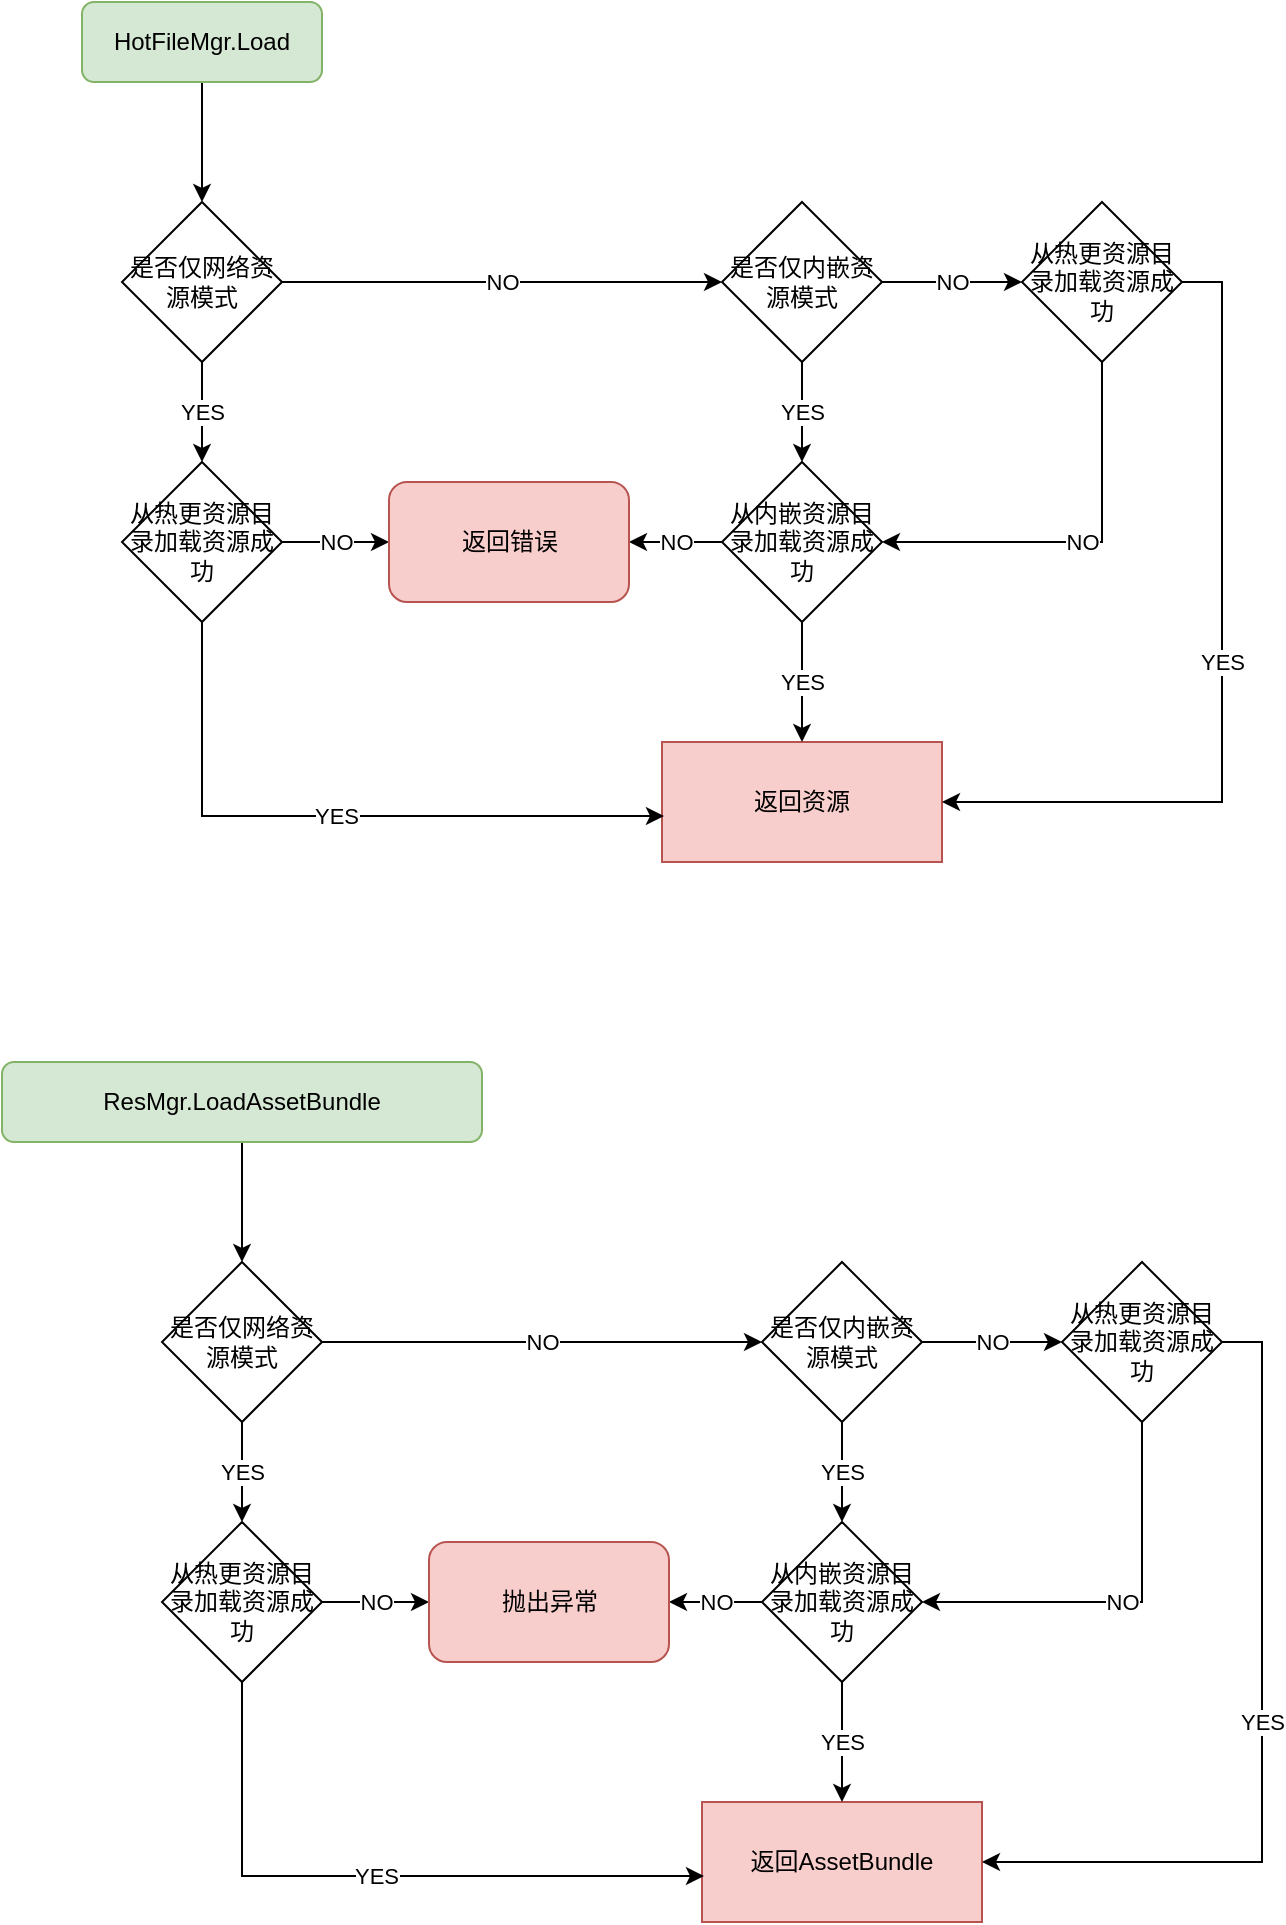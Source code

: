 <mxfile version="20.2.3" type="device"><diagram id="C5RBs43oDa-KdzZeNtuy" name="Page-1"><mxGraphModel dx="1422" dy="865" grid="1" gridSize="10" guides="1" tooltips="1" connect="1" arrows="1" fold="1" page="1" pageScale="1" pageWidth="827" pageHeight="1169" math="0" shadow="0"><root><mxCell id="WIyWlLk6GJQsqaUBKTNV-0"/><mxCell id="WIyWlLk6GJQsqaUBKTNV-1" parent="WIyWlLk6GJQsqaUBKTNV-0"/><mxCell id="y8ljHlE-nYR1V-ZYTRyt-1" style="edgeStyle=orthogonalEdgeStyle;rounded=0;orthogonalLoop=1;jettySize=auto;html=1;entryX=0.5;entryY=0;entryDx=0;entryDy=0;" parent="WIyWlLk6GJQsqaUBKTNV-1" source="WIyWlLk6GJQsqaUBKTNV-3" target="Wy8bCVDoZCnZlNbrPJRq-6" edge="1"><mxGeometry relative="1" as="geometry"><mxPoint x="160" y="140" as="targetPoint"/></mxGeometry></mxCell><mxCell id="WIyWlLk6GJQsqaUBKTNV-3" value="HotFileMgr.Load" style="rounded=1;whiteSpace=wrap;html=1;fontSize=12;glass=0;strokeWidth=1;shadow=0;fillColor=#d5e8d4;strokeColor=#82b366;" parent="WIyWlLk6GJQsqaUBKTNV-1" vertex="1"><mxGeometry x="100" y="80" width="120" height="40" as="geometry"/></mxCell><mxCell id="azAzzmDy0kdcBtm8sTHO-0" value="返回资源" style="rounded=1;whiteSpace=wrap;html=1;fillColor=#f8cecc;strokeColor=#b85450;arcSize=0;" parent="WIyWlLk6GJQsqaUBKTNV-1" vertex="1"><mxGeometry x="390" y="450" width="140" height="60" as="geometry"/></mxCell><mxCell id="Wy8bCVDoZCnZlNbrPJRq-3" value="YES" style="edgeStyle=orthogonalEdgeStyle;rounded=0;orthogonalLoop=1;jettySize=auto;html=1;exitX=0.5;exitY=1;exitDx=0;exitDy=0;entryX=0.007;entryY=0.617;entryDx=0;entryDy=0;entryPerimeter=0;" edge="1" parent="WIyWlLk6GJQsqaUBKTNV-1" source="Wy8bCVDoZCnZlNbrPJRq-1" target="azAzzmDy0kdcBtm8sTHO-0"><mxGeometry relative="1" as="geometry"/></mxCell><mxCell id="Wy8bCVDoZCnZlNbrPJRq-8" value="NO" style="edgeStyle=orthogonalEdgeStyle;rounded=0;orthogonalLoop=1;jettySize=auto;html=1;exitX=1;exitY=0.5;exitDx=0;exitDy=0;entryX=0;entryY=0.5;entryDx=0;entryDy=0;" edge="1" parent="WIyWlLk6GJQsqaUBKTNV-1" source="Wy8bCVDoZCnZlNbrPJRq-1" target="Wy8bCVDoZCnZlNbrPJRq-5"><mxGeometry relative="1" as="geometry"/></mxCell><mxCell id="Wy8bCVDoZCnZlNbrPJRq-1" value="从热更资源目录加载资源成功" style="rhombus;whiteSpace=wrap;html=1;" vertex="1" parent="WIyWlLk6GJQsqaUBKTNV-1"><mxGeometry x="120" y="310" width="80" height="80" as="geometry"/></mxCell><mxCell id="Wy8bCVDoZCnZlNbrPJRq-4" value="YES" style="edgeStyle=orthogonalEdgeStyle;rounded=0;orthogonalLoop=1;jettySize=auto;html=1;exitX=0.5;exitY=1;exitDx=0;exitDy=0;entryX=0.5;entryY=0;entryDx=0;entryDy=0;" edge="1" parent="WIyWlLk6GJQsqaUBKTNV-1" source="Wy8bCVDoZCnZlNbrPJRq-2" target="azAzzmDy0kdcBtm8sTHO-0"><mxGeometry relative="1" as="geometry"/></mxCell><mxCell id="Wy8bCVDoZCnZlNbrPJRq-9" value="NO" style="edgeStyle=orthogonalEdgeStyle;rounded=0;orthogonalLoop=1;jettySize=auto;html=1;exitX=0;exitY=0.5;exitDx=0;exitDy=0;entryX=1;entryY=0.5;entryDx=0;entryDy=0;" edge="1" parent="WIyWlLk6GJQsqaUBKTNV-1" source="Wy8bCVDoZCnZlNbrPJRq-2" target="Wy8bCVDoZCnZlNbrPJRq-5"><mxGeometry relative="1" as="geometry"/></mxCell><mxCell id="Wy8bCVDoZCnZlNbrPJRq-2" value="从内嵌资源目录加载资源成功" style="rhombus;whiteSpace=wrap;html=1;" vertex="1" parent="WIyWlLk6GJQsqaUBKTNV-1"><mxGeometry x="420" y="310" width="80" height="80" as="geometry"/></mxCell><mxCell id="Wy8bCVDoZCnZlNbrPJRq-5" value="返回错误" style="rounded=1;whiteSpace=wrap;html=1;fillColor=#f8cecc;strokeColor=#b85450;" vertex="1" parent="WIyWlLk6GJQsqaUBKTNV-1"><mxGeometry x="253.5" y="320" width="120" height="60" as="geometry"/></mxCell><mxCell id="Wy8bCVDoZCnZlNbrPJRq-7" value="YES" style="edgeStyle=orthogonalEdgeStyle;rounded=0;orthogonalLoop=1;jettySize=auto;html=1;exitX=0.5;exitY=1;exitDx=0;exitDy=0;entryX=0.5;entryY=0;entryDx=0;entryDy=0;" edge="1" parent="WIyWlLk6GJQsqaUBKTNV-1" source="Wy8bCVDoZCnZlNbrPJRq-6" target="Wy8bCVDoZCnZlNbrPJRq-1"><mxGeometry relative="1" as="geometry"/></mxCell><mxCell id="Wy8bCVDoZCnZlNbrPJRq-11" value="NO" style="edgeStyle=orthogonalEdgeStyle;rounded=0;orthogonalLoop=1;jettySize=auto;html=1;" edge="1" parent="WIyWlLk6GJQsqaUBKTNV-1" source="Wy8bCVDoZCnZlNbrPJRq-6" target="Wy8bCVDoZCnZlNbrPJRq-10"><mxGeometry relative="1" as="geometry"/></mxCell><mxCell id="Wy8bCVDoZCnZlNbrPJRq-6" value="是否仅网络资源模式" style="rhombus;whiteSpace=wrap;html=1;" vertex="1" parent="WIyWlLk6GJQsqaUBKTNV-1"><mxGeometry x="120" y="180" width="80" height="80" as="geometry"/></mxCell><mxCell id="Wy8bCVDoZCnZlNbrPJRq-12" value="YES" style="edgeStyle=orthogonalEdgeStyle;rounded=0;orthogonalLoop=1;jettySize=auto;html=1;exitX=0.5;exitY=1;exitDx=0;exitDy=0;entryX=0.5;entryY=0;entryDx=0;entryDy=0;" edge="1" parent="WIyWlLk6GJQsqaUBKTNV-1" source="Wy8bCVDoZCnZlNbrPJRq-10" target="Wy8bCVDoZCnZlNbrPJRq-2"><mxGeometry relative="1" as="geometry"/></mxCell><mxCell id="Wy8bCVDoZCnZlNbrPJRq-18" value="NO" style="edgeStyle=orthogonalEdgeStyle;rounded=0;orthogonalLoop=1;jettySize=auto;html=1;exitX=1;exitY=0.5;exitDx=0;exitDy=0;entryX=0;entryY=0.5;entryDx=0;entryDy=0;" edge="1" parent="WIyWlLk6GJQsqaUBKTNV-1" source="Wy8bCVDoZCnZlNbrPJRq-10" target="Wy8bCVDoZCnZlNbrPJRq-17"><mxGeometry relative="1" as="geometry"/></mxCell><mxCell id="Wy8bCVDoZCnZlNbrPJRq-10" value="是否仅内嵌资源模式" style="rhombus;whiteSpace=wrap;html=1;" vertex="1" parent="WIyWlLk6GJQsqaUBKTNV-1"><mxGeometry x="420" y="180" width="80" height="80" as="geometry"/></mxCell><mxCell id="Wy8bCVDoZCnZlNbrPJRq-19" value="NO" style="edgeStyle=orthogonalEdgeStyle;rounded=0;orthogonalLoop=1;jettySize=auto;html=1;exitX=0.5;exitY=1;exitDx=0;exitDy=0;entryX=1;entryY=0.5;entryDx=0;entryDy=0;" edge="1" parent="WIyWlLk6GJQsqaUBKTNV-1" source="Wy8bCVDoZCnZlNbrPJRq-17" target="Wy8bCVDoZCnZlNbrPJRq-2"><mxGeometry relative="1" as="geometry"/></mxCell><mxCell id="Wy8bCVDoZCnZlNbrPJRq-20" value="YES" style="edgeStyle=orthogonalEdgeStyle;rounded=0;orthogonalLoop=1;jettySize=auto;html=1;exitX=1;exitY=0.5;exitDx=0;exitDy=0;entryX=1;entryY=0.5;entryDx=0;entryDy=0;" edge="1" parent="WIyWlLk6GJQsqaUBKTNV-1" source="Wy8bCVDoZCnZlNbrPJRq-17" target="azAzzmDy0kdcBtm8sTHO-0"><mxGeometry relative="1" as="geometry"/></mxCell><mxCell id="Wy8bCVDoZCnZlNbrPJRq-17" value="从热更资源目录加载资源成功" style="rhombus;whiteSpace=wrap;html=1;" vertex="1" parent="WIyWlLk6GJQsqaUBKTNV-1"><mxGeometry x="570" y="180" width="80" height="80" as="geometry"/></mxCell><mxCell id="Wy8bCVDoZCnZlNbrPJRq-21" style="edgeStyle=orthogonalEdgeStyle;rounded=0;orthogonalLoop=1;jettySize=auto;html=1;entryX=0.5;entryY=0;entryDx=0;entryDy=0;" edge="1" parent="WIyWlLk6GJQsqaUBKTNV-1" source="Wy8bCVDoZCnZlNbrPJRq-22" target="Wy8bCVDoZCnZlNbrPJRq-33"><mxGeometry relative="1" as="geometry"><mxPoint x="180" y="670" as="targetPoint"/></mxGeometry></mxCell><mxCell id="Wy8bCVDoZCnZlNbrPJRq-22" value="ResMgr.LoadAssetBundle" style="rounded=1;whiteSpace=wrap;html=1;fontSize=12;glass=0;strokeWidth=1;shadow=0;fillColor=#d5e8d4;strokeColor=#82b366;" vertex="1" parent="WIyWlLk6GJQsqaUBKTNV-1"><mxGeometry x="60" y="610" width="240" height="40" as="geometry"/></mxCell><mxCell id="Wy8bCVDoZCnZlNbrPJRq-23" value="返回AssetBundle" style="rounded=1;whiteSpace=wrap;html=1;fillColor=#f8cecc;strokeColor=#b85450;arcSize=0;" vertex="1" parent="WIyWlLk6GJQsqaUBKTNV-1"><mxGeometry x="410" y="980" width="140" height="60" as="geometry"/></mxCell><mxCell id="Wy8bCVDoZCnZlNbrPJRq-24" value="YES" style="edgeStyle=orthogonalEdgeStyle;rounded=0;orthogonalLoop=1;jettySize=auto;html=1;exitX=0.5;exitY=1;exitDx=0;exitDy=0;entryX=0.007;entryY=0.617;entryDx=0;entryDy=0;entryPerimeter=0;" edge="1" parent="WIyWlLk6GJQsqaUBKTNV-1" source="Wy8bCVDoZCnZlNbrPJRq-26" target="Wy8bCVDoZCnZlNbrPJRq-23"><mxGeometry relative="1" as="geometry"/></mxCell><mxCell id="Wy8bCVDoZCnZlNbrPJRq-25" value="NO" style="edgeStyle=orthogonalEdgeStyle;rounded=0;orthogonalLoop=1;jettySize=auto;html=1;exitX=1;exitY=0.5;exitDx=0;exitDy=0;entryX=0;entryY=0.5;entryDx=0;entryDy=0;" edge="1" parent="WIyWlLk6GJQsqaUBKTNV-1" source="Wy8bCVDoZCnZlNbrPJRq-26" target="Wy8bCVDoZCnZlNbrPJRq-30"><mxGeometry relative="1" as="geometry"/></mxCell><mxCell id="Wy8bCVDoZCnZlNbrPJRq-26" value="从热更资源目录加载资源成功" style="rhombus;whiteSpace=wrap;html=1;" vertex="1" parent="WIyWlLk6GJQsqaUBKTNV-1"><mxGeometry x="140" y="840" width="80" height="80" as="geometry"/></mxCell><mxCell id="Wy8bCVDoZCnZlNbrPJRq-27" value="YES" style="edgeStyle=orthogonalEdgeStyle;rounded=0;orthogonalLoop=1;jettySize=auto;html=1;exitX=0.5;exitY=1;exitDx=0;exitDy=0;entryX=0.5;entryY=0;entryDx=0;entryDy=0;" edge="1" parent="WIyWlLk6GJQsqaUBKTNV-1" source="Wy8bCVDoZCnZlNbrPJRq-29" target="Wy8bCVDoZCnZlNbrPJRq-23"><mxGeometry relative="1" as="geometry"/></mxCell><mxCell id="Wy8bCVDoZCnZlNbrPJRq-28" value="NO" style="edgeStyle=orthogonalEdgeStyle;rounded=0;orthogonalLoop=1;jettySize=auto;html=1;exitX=0;exitY=0.5;exitDx=0;exitDy=0;entryX=1;entryY=0.5;entryDx=0;entryDy=0;" edge="1" parent="WIyWlLk6GJQsqaUBKTNV-1" source="Wy8bCVDoZCnZlNbrPJRq-29" target="Wy8bCVDoZCnZlNbrPJRq-30"><mxGeometry relative="1" as="geometry"/></mxCell><mxCell id="Wy8bCVDoZCnZlNbrPJRq-29" value="从内嵌资源目录加载资源成功" style="rhombus;whiteSpace=wrap;html=1;" vertex="1" parent="WIyWlLk6GJQsqaUBKTNV-1"><mxGeometry x="440" y="840" width="80" height="80" as="geometry"/></mxCell><mxCell id="Wy8bCVDoZCnZlNbrPJRq-30" value="抛出异常" style="rounded=1;whiteSpace=wrap;html=1;fillColor=#f8cecc;strokeColor=#b85450;" vertex="1" parent="WIyWlLk6GJQsqaUBKTNV-1"><mxGeometry x="273.5" y="850" width="120" height="60" as="geometry"/></mxCell><mxCell id="Wy8bCVDoZCnZlNbrPJRq-31" value="YES" style="edgeStyle=orthogonalEdgeStyle;rounded=0;orthogonalLoop=1;jettySize=auto;html=1;exitX=0.5;exitY=1;exitDx=0;exitDy=0;entryX=0.5;entryY=0;entryDx=0;entryDy=0;" edge="1" parent="WIyWlLk6GJQsqaUBKTNV-1" source="Wy8bCVDoZCnZlNbrPJRq-33" target="Wy8bCVDoZCnZlNbrPJRq-26"><mxGeometry relative="1" as="geometry"/></mxCell><mxCell id="Wy8bCVDoZCnZlNbrPJRq-32" value="NO" style="edgeStyle=orthogonalEdgeStyle;rounded=0;orthogonalLoop=1;jettySize=auto;html=1;" edge="1" parent="WIyWlLk6GJQsqaUBKTNV-1" source="Wy8bCVDoZCnZlNbrPJRq-33" target="Wy8bCVDoZCnZlNbrPJRq-36"><mxGeometry relative="1" as="geometry"/></mxCell><mxCell id="Wy8bCVDoZCnZlNbrPJRq-33" value="是否仅网络资源模式" style="rhombus;whiteSpace=wrap;html=1;" vertex="1" parent="WIyWlLk6GJQsqaUBKTNV-1"><mxGeometry x="140" y="710" width="80" height="80" as="geometry"/></mxCell><mxCell id="Wy8bCVDoZCnZlNbrPJRq-34" value="YES" style="edgeStyle=orthogonalEdgeStyle;rounded=0;orthogonalLoop=1;jettySize=auto;html=1;exitX=0.5;exitY=1;exitDx=0;exitDy=0;entryX=0.5;entryY=0;entryDx=0;entryDy=0;" edge="1" parent="WIyWlLk6GJQsqaUBKTNV-1" source="Wy8bCVDoZCnZlNbrPJRq-36" target="Wy8bCVDoZCnZlNbrPJRq-29"><mxGeometry relative="1" as="geometry"/></mxCell><mxCell id="Wy8bCVDoZCnZlNbrPJRq-35" value="NO" style="edgeStyle=orthogonalEdgeStyle;rounded=0;orthogonalLoop=1;jettySize=auto;html=1;exitX=1;exitY=0.5;exitDx=0;exitDy=0;entryX=0;entryY=0.5;entryDx=0;entryDy=0;" edge="1" parent="WIyWlLk6GJQsqaUBKTNV-1" source="Wy8bCVDoZCnZlNbrPJRq-36" target="Wy8bCVDoZCnZlNbrPJRq-39"><mxGeometry relative="1" as="geometry"/></mxCell><mxCell id="Wy8bCVDoZCnZlNbrPJRq-36" value="是否仅内嵌资源模式" style="rhombus;whiteSpace=wrap;html=1;" vertex="1" parent="WIyWlLk6GJQsqaUBKTNV-1"><mxGeometry x="440" y="710" width="80" height="80" as="geometry"/></mxCell><mxCell id="Wy8bCVDoZCnZlNbrPJRq-37" value="NO" style="edgeStyle=orthogonalEdgeStyle;rounded=0;orthogonalLoop=1;jettySize=auto;html=1;exitX=0.5;exitY=1;exitDx=0;exitDy=0;entryX=1;entryY=0.5;entryDx=0;entryDy=0;" edge="1" parent="WIyWlLk6GJQsqaUBKTNV-1" source="Wy8bCVDoZCnZlNbrPJRq-39" target="Wy8bCVDoZCnZlNbrPJRq-29"><mxGeometry relative="1" as="geometry"/></mxCell><mxCell id="Wy8bCVDoZCnZlNbrPJRq-38" value="YES" style="edgeStyle=orthogonalEdgeStyle;rounded=0;orthogonalLoop=1;jettySize=auto;html=1;exitX=1;exitY=0.5;exitDx=0;exitDy=0;entryX=1;entryY=0.5;entryDx=0;entryDy=0;" edge="1" parent="WIyWlLk6GJQsqaUBKTNV-1" source="Wy8bCVDoZCnZlNbrPJRq-39" target="Wy8bCVDoZCnZlNbrPJRq-23"><mxGeometry relative="1" as="geometry"/></mxCell><mxCell id="Wy8bCVDoZCnZlNbrPJRq-39" value="从热更资源目录加载资源成功" style="rhombus;whiteSpace=wrap;html=1;" vertex="1" parent="WIyWlLk6GJQsqaUBKTNV-1"><mxGeometry x="590" y="710" width="80" height="80" as="geometry"/></mxCell></root></mxGraphModel></diagram></mxfile>